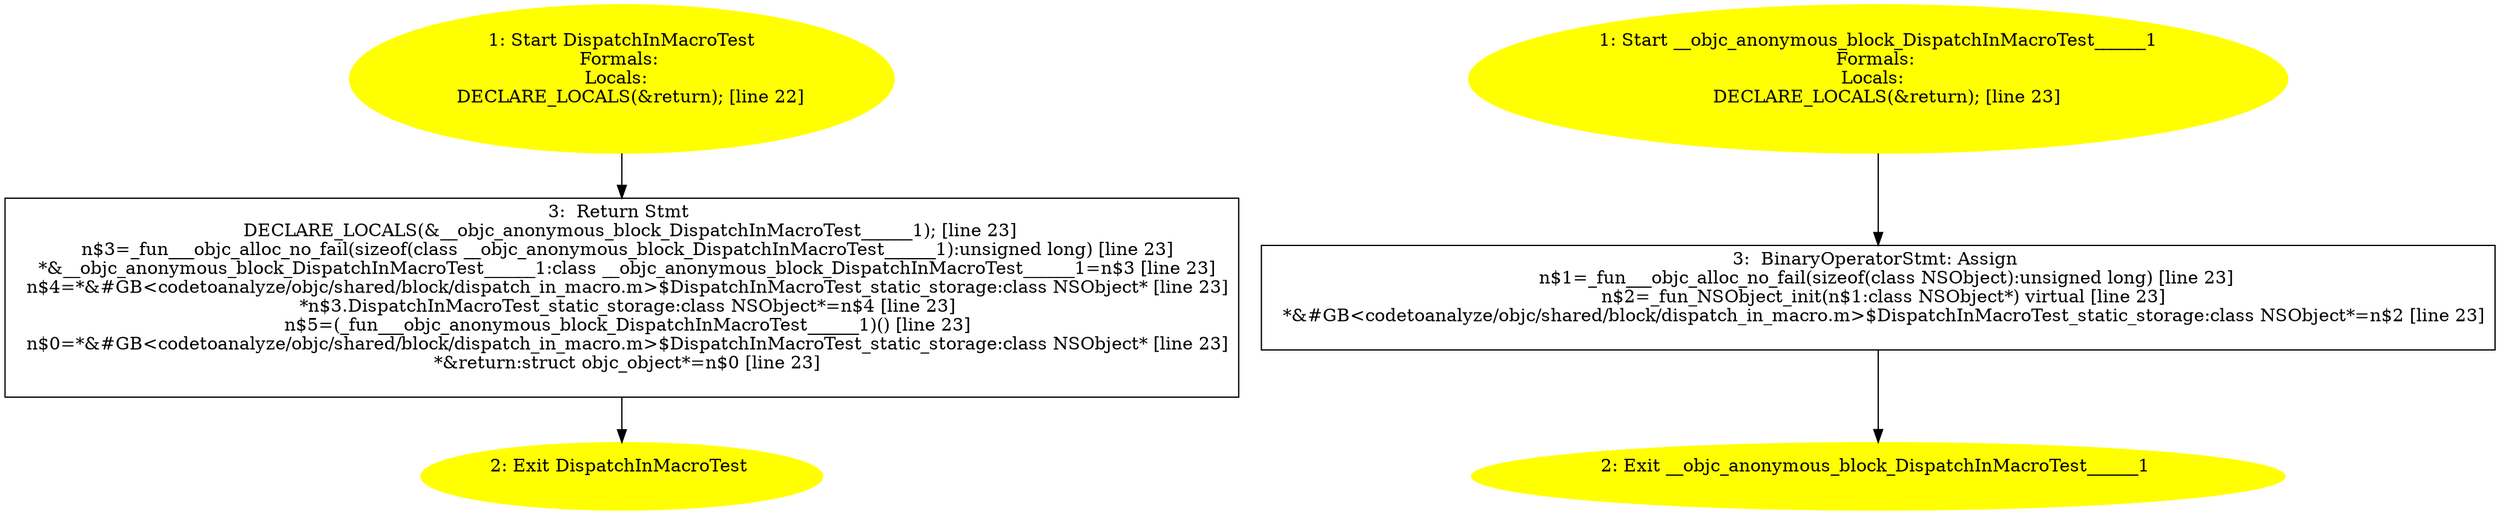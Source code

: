 /* @generated */
digraph iCFG {
"DispatchInMacroTest.f5d56763274a479d06265a2f9562bef1_1" [label="1: Start DispatchInMacroTest\nFormals: \nLocals:  \n   DECLARE_LOCALS(&return); [line 22]\n " color=yellow style=filled]
	

	 "DispatchInMacroTest.f5d56763274a479d06265a2f9562bef1_1" -> "DispatchInMacroTest.f5d56763274a479d06265a2f9562bef1_3" ;
"DispatchInMacroTest.f5d56763274a479d06265a2f9562bef1_2" [label="2: Exit DispatchInMacroTest \n  " color=yellow style=filled]
	

"DispatchInMacroTest.f5d56763274a479d06265a2f9562bef1_3" [label="3:  Return Stmt \n   DECLARE_LOCALS(&__objc_anonymous_block_DispatchInMacroTest______1); [line 23]\n  n$3=_fun___objc_alloc_no_fail(sizeof(class __objc_anonymous_block_DispatchInMacroTest______1):unsigned long) [line 23]\n  *&__objc_anonymous_block_DispatchInMacroTest______1:class __objc_anonymous_block_DispatchInMacroTest______1=n$3 [line 23]\n  n$4=*&#GB<codetoanalyze/objc/shared/block/dispatch_in_macro.m>$DispatchInMacroTest_static_storage:class NSObject* [line 23]\n  *n$3.DispatchInMacroTest_static_storage:class NSObject*=n$4 [line 23]\n  n$5=(_fun___objc_anonymous_block_DispatchInMacroTest______1)() [line 23]\n  n$0=*&#GB<codetoanalyze/objc/shared/block/dispatch_in_macro.m>$DispatchInMacroTest_static_storage:class NSObject* [line 23]\n  *&return:struct objc_object*=n$0 [line 23]\n " shape="box"]
	

	 "DispatchInMacroTest.f5d56763274a479d06265a2f9562bef1_3" -> "DispatchInMacroTest.f5d56763274a479d06265a2f9562bef1_2" ;
"__objc_anonymous_block_DispatchInMacroTest______1.db6c315d2cd0e3514d444428887908e2_1" [label="1: Start __objc_anonymous_block_DispatchInMacroTest______1\nFormals: \nLocals:  \n   DECLARE_LOCALS(&return); [line 23]\n " color=yellow style=filled]
	

	 "__objc_anonymous_block_DispatchInMacroTest______1.db6c315d2cd0e3514d444428887908e2_1" -> "__objc_anonymous_block_DispatchInMacroTest______1.db6c315d2cd0e3514d444428887908e2_3" ;
"__objc_anonymous_block_DispatchInMacroTest______1.db6c315d2cd0e3514d444428887908e2_2" [label="2: Exit __objc_anonymous_block_DispatchInMacroTest______1 \n  " color=yellow style=filled]
	

"__objc_anonymous_block_DispatchInMacroTest______1.db6c315d2cd0e3514d444428887908e2_3" [label="3:  BinaryOperatorStmt: Assign \n   n$1=_fun___objc_alloc_no_fail(sizeof(class NSObject):unsigned long) [line 23]\n  n$2=_fun_NSObject_init(n$1:class NSObject*) virtual [line 23]\n  *&#GB<codetoanalyze/objc/shared/block/dispatch_in_macro.m>$DispatchInMacroTest_static_storage:class NSObject*=n$2 [line 23]\n " shape="box"]
	

	 "__objc_anonymous_block_DispatchInMacroTest______1.db6c315d2cd0e3514d444428887908e2_3" -> "__objc_anonymous_block_DispatchInMacroTest______1.db6c315d2cd0e3514d444428887908e2_2" ;
}
